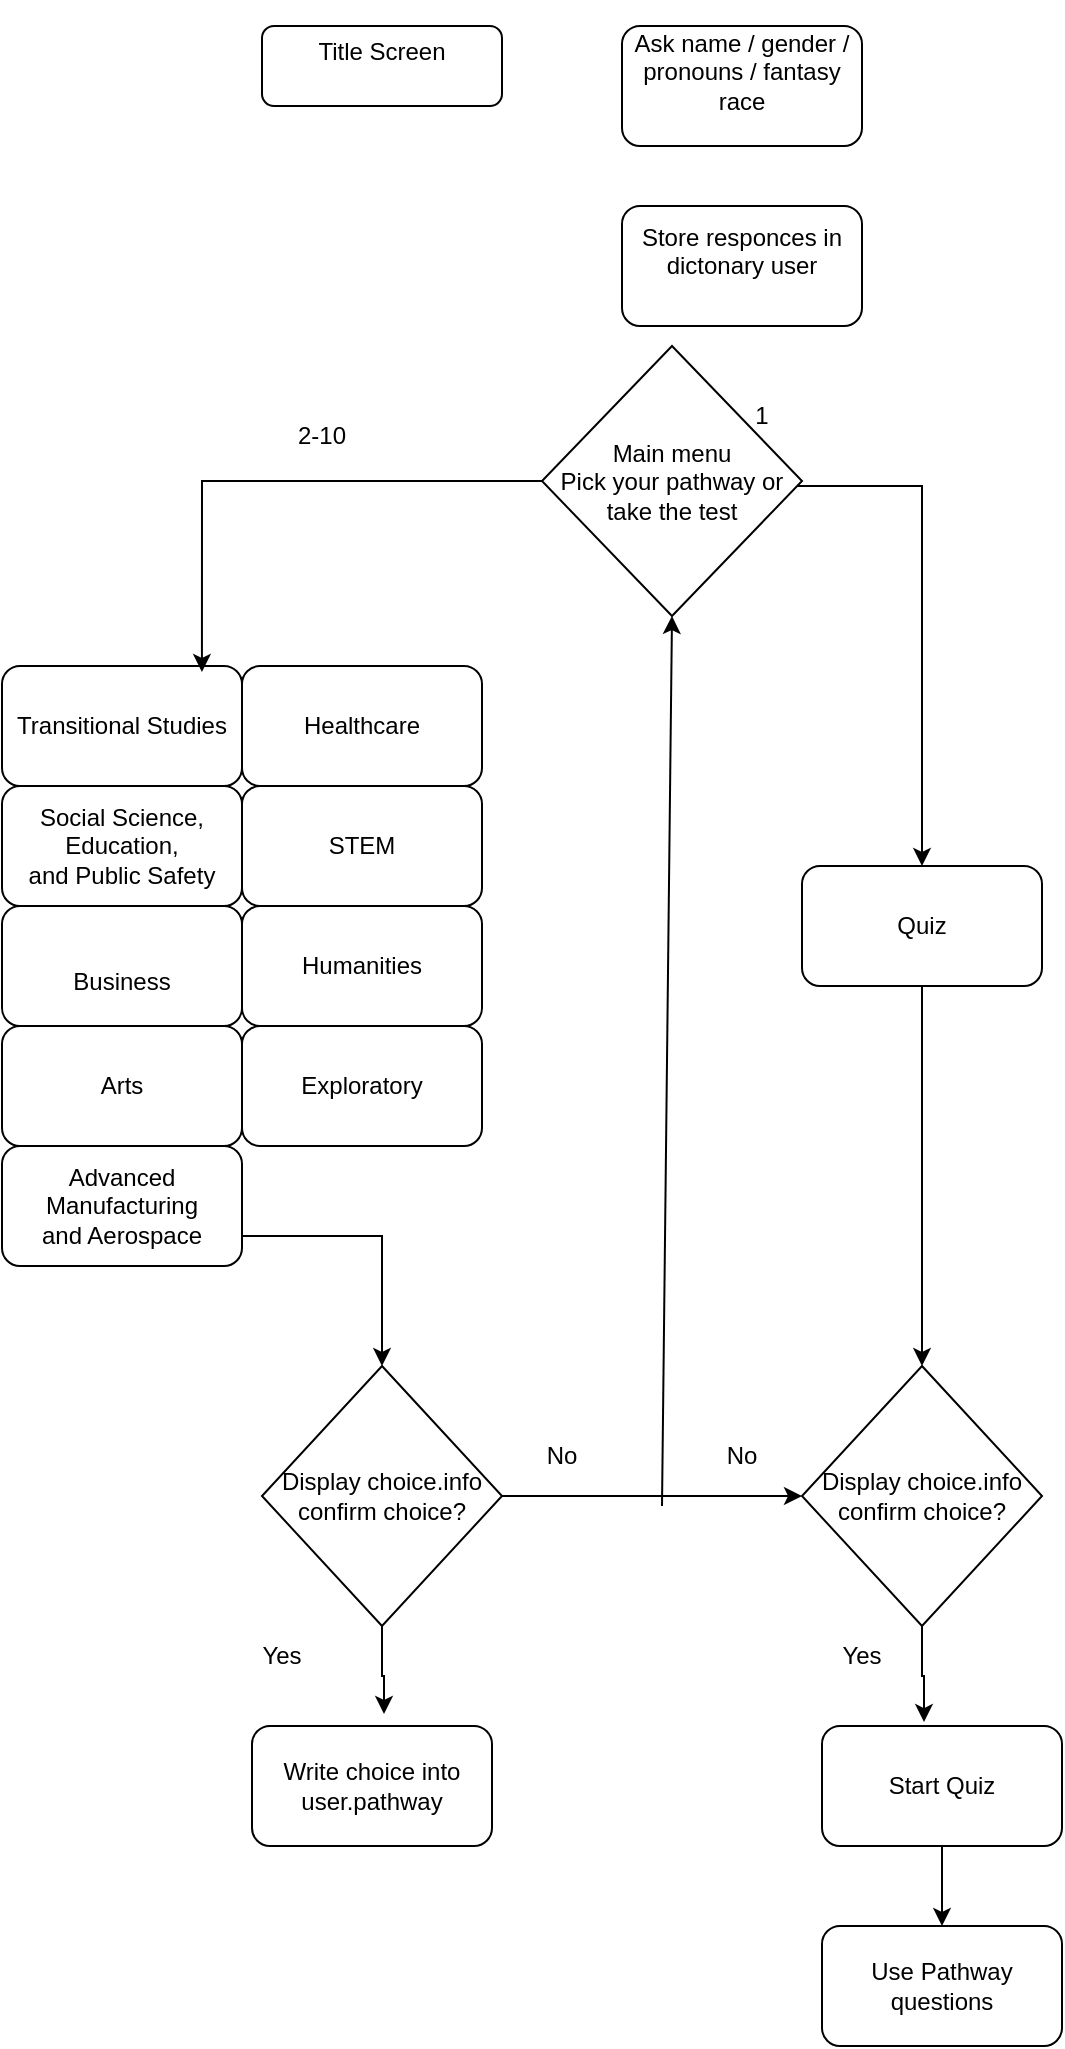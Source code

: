 <mxfile version="24.2.9" type="github">
  <diagram id="C5RBs43oDa-KdzZeNtuy" name="Page-1">
    <mxGraphModel dx="1434" dy="1951" grid="1" gridSize="10" guides="1" tooltips="1" connect="1" arrows="1" fold="1" page="1" pageScale="1" pageWidth="827" pageHeight="1169" math="0" shadow="0">
      <root>
        <mxCell id="WIyWlLk6GJQsqaUBKTNV-0" />
        <mxCell id="WIyWlLk6GJQsqaUBKTNV-1" parent="WIyWlLk6GJQsqaUBKTNV-0" />
        <mxCell id="WIyWlLk6GJQsqaUBKTNV-3" value="&lt;div&gt;Title Screen&lt;/div&gt;&lt;div&gt;&lt;br&gt;&lt;/div&gt;" style="rounded=1;whiteSpace=wrap;html=1;fontSize=12;glass=0;strokeWidth=1;shadow=0;" parent="WIyWlLk6GJQsqaUBKTNV-1" vertex="1">
          <mxGeometry x="160" width="120" height="40" as="geometry" />
        </mxCell>
        <mxCell id="GjRZ8Q3v5kK_kFO-42Nc-0" value="&lt;div&gt;Store responces in dictonary user&lt;/div&gt;&lt;div&gt;&lt;br&gt;&lt;/div&gt;" style="rounded=1;whiteSpace=wrap;html=1;" vertex="1" parent="WIyWlLk6GJQsqaUBKTNV-1">
          <mxGeometry x="340" y="90" width="120" height="60" as="geometry" />
        </mxCell>
        <mxCell id="GjRZ8Q3v5kK_kFO-42Nc-3" value="Transitional Studies" style="rounded=1;whiteSpace=wrap;html=1;" vertex="1" parent="WIyWlLk6GJQsqaUBKTNV-1">
          <mxGeometry x="30" y="320" width="120" height="60" as="geometry" />
        </mxCell>
        <mxCell id="GjRZ8Q3v5kK_kFO-42Nc-4" value="Social Science,&lt;br&gt;Education,&lt;br&gt;and Public Safety" style="rounded=1;whiteSpace=wrap;html=1;" vertex="1" parent="WIyWlLk6GJQsqaUBKTNV-1">
          <mxGeometry x="30" y="380" width="120" height="60" as="geometry" />
        </mxCell>
        <mxCell id="GjRZ8Q3v5kK_kFO-42Nc-5" value="STEM" style="rounded=1;whiteSpace=wrap;html=1;" vertex="1" parent="WIyWlLk6GJQsqaUBKTNV-1">
          <mxGeometry x="150" y="380" width="120" height="60" as="geometry" />
        </mxCell>
        <mxCell id="GjRZ8Q3v5kK_kFO-42Nc-6" value="Humanities" style="rounded=1;whiteSpace=wrap;html=1;" vertex="1" parent="WIyWlLk6GJQsqaUBKTNV-1">
          <mxGeometry x="150" y="440" width="120" height="60" as="geometry" />
        </mxCell>
        <mxCell id="GjRZ8Q3v5kK_kFO-42Nc-7" value="Healthcare" style="rounded=1;whiteSpace=wrap;html=1;" vertex="1" parent="WIyWlLk6GJQsqaUBKTNV-1">
          <mxGeometry x="150" y="320" width="120" height="60" as="geometry" />
        </mxCell>
        <mxCell id="GjRZ8Q3v5kK_kFO-42Nc-8" value="&amp;nbsp;&amp;nbsp;&amp;nbsp;&amp;nbsp; &lt;br&gt;Business" style="rounded=1;whiteSpace=wrap;html=1;" vertex="1" parent="WIyWlLk6GJQsqaUBKTNV-1">
          <mxGeometry x="30" y="440" width="120" height="60" as="geometry" />
        </mxCell>
        <mxCell id="GjRZ8Q3v5kK_kFO-42Nc-9" value="Arts" style="rounded=1;whiteSpace=wrap;html=1;" vertex="1" parent="WIyWlLk6GJQsqaUBKTNV-1">
          <mxGeometry x="30" y="500" width="120" height="60" as="geometry" />
        </mxCell>
        <mxCell id="GjRZ8Q3v5kK_kFO-42Nc-55" style="edgeStyle=orthogonalEdgeStyle;rounded=0;orthogonalLoop=1;jettySize=auto;html=1;exitX=1;exitY=0.75;exitDx=0;exitDy=0;entryX=0.5;entryY=0;entryDx=0;entryDy=0;" edge="1" parent="WIyWlLk6GJQsqaUBKTNV-1" source="GjRZ8Q3v5kK_kFO-42Nc-10" target="GjRZ8Q3v5kK_kFO-42Nc-49">
          <mxGeometry relative="1" as="geometry" />
        </mxCell>
        <mxCell id="GjRZ8Q3v5kK_kFO-42Nc-10" value="Advanced&#xa;Manufacturing&#xa;and Aerospace" style="rounded=1;whiteSpace=wrap;html=1;" vertex="1" parent="WIyWlLk6GJQsqaUBKTNV-1">
          <mxGeometry x="30" y="560" width="120" height="60" as="geometry" />
        </mxCell>
        <mxCell id="GjRZ8Q3v5kK_kFO-42Nc-11" value="Exploratory" style="rounded=1;whiteSpace=wrap;html=1;" vertex="1" parent="WIyWlLk6GJQsqaUBKTNV-1">
          <mxGeometry x="150" y="500" width="120" height="60" as="geometry" />
        </mxCell>
        <mxCell id="GjRZ8Q3v5kK_kFO-42Nc-12" value="Quiz" style="rounded=1;whiteSpace=wrap;html=1;" vertex="1" parent="WIyWlLk6GJQsqaUBKTNV-1">
          <mxGeometry x="430" y="420" width="120" height="60" as="geometry" />
        </mxCell>
        <mxCell id="GjRZ8Q3v5kK_kFO-42Nc-15" value="&lt;div&gt;No&lt;/div&gt;" style="text;strokeColor=none;align=center;fillColor=none;html=1;verticalAlign=middle;whiteSpace=wrap;rounded=0;" vertex="1" parent="WIyWlLk6GJQsqaUBKTNV-1">
          <mxGeometry x="290" y="700" width="40" height="30" as="geometry" />
        </mxCell>
        <mxCell id="GjRZ8Q3v5kK_kFO-42Nc-16" value="&lt;div&gt;Write choice into user.pathway&lt;/div&gt;" style="rounded=1;whiteSpace=wrap;html=1;" vertex="1" parent="WIyWlLk6GJQsqaUBKTNV-1">
          <mxGeometry x="155" y="850" width="120" height="60" as="geometry" />
        </mxCell>
        <mxCell id="GjRZ8Q3v5kK_kFO-42Nc-21" value="&lt;div&gt;Yes&lt;/div&gt;" style="text;strokeColor=none;align=center;fillColor=none;html=1;verticalAlign=middle;whiteSpace=wrap;rounded=0;" vertex="1" parent="WIyWlLk6GJQsqaUBKTNV-1">
          <mxGeometry x="430" y="800" width="60" height="30" as="geometry" />
        </mxCell>
        <mxCell id="GjRZ8Q3v5kK_kFO-42Nc-28" value="&lt;div&gt;2-10&lt;/div&gt;" style="text;strokeColor=none;align=center;fillColor=none;html=1;verticalAlign=middle;whiteSpace=wrap;rounded=0;" vertex="1" parent="WIyWlLk6GJQsqaUBKTNV-1">
          <mxGeometry x="160" y="190" width="60" height="30" as="geometry" />
        </mxCell>
        <mxCell id="GjRZ8Q3v5kK_kFO-42Nc-29" value="1" style="text;strokeColor=none;align=center;fillColor=none;html=1;verticalAlign=middle;whiteSpace=wrap;rounded=0;" vertex="1" parent="WIyWlLk6GJQsqaUBKTNV-1">
          <mxGeometry x="380" y="180" width="60" height="30" as="geometry" />
        </mxCell>
        <mxCell id="GjRZ8Q3v5kK_kFO-42Nc-32" style="edgeStyle=orthogonalEdgeStyle;rounded=0;orthogonalLoop=1;jettySize=auto;html=1;entryX=0.5;entryY=0;entryDx=0;entryDy=0;" edge="1" parent="WIyWlLk6GJQsqaUBKTNV-1" source="GjRZ8Q3v5kK_kFO-42Nc-12" target="GjRZ8Q3v5kK_kFO-42Nc-51">
          <mxGeometry relative="1" as="geometry">
            <mxPoint x="490.04" y="643" as="targetPoint" />
          </mxGeometry>
        </mxCell>
        <mxCell id="GjRZ8Q3v5kK_kFO-42Nc-34" value="&lt;div&gt;No&lt;/div&gt;" style="text;strokeColor=none;align=center;fillColor=none;html=1;verticalAlign=middle;whiteSpace=wrap;rounded=0;" vertex="1" parent="WIyWlLk6GJQsqaUBKTNV-1">
          <mxGeometry x="380" y="700" width="40" height="30" as="geometry" />
        </mxCell>
        <mxCell id="GjRZ8Q3v5kK_kFO-42Nc-38" value="&lt;div&gt;Yes&lt;/div&gt;" style="text;strokeColor=none;align=center;fillColor=none;html=1;verticalAlign=middle;whiteSpace=wrap;rounded=0;" vertex="1" parent="WIyWlLk6GJQsqaUBKTNV-1">
          <mxGeometry x="140" y="800" width="60" height="30" as="geometry" />
        </mxCell>
        <mxCell id="GjRZ8Q3v5kK_kFO-42Nc-59" style="edgeStyle=orthogonalEdgeStyle;rounded=0;orthogonalLoop=1;jettySize=auto;html=1;exitX=0.5;exitY=1;exitDx=0;exitDy=0;entryX=0.5;entryY=0;entryDx=0;entryDy=0;" edge="1" parent="WIyWlLk6GJQsqaUBKTNV-1" source="GjRZ8Q3v5kK_kFO-42Nc-39" target="GjRZ8Q3v5kK_kFO-42Nc-58">
          <mxGeometry relative="1" as="geometry" />
        </mxCell>
        <mxCell id="GjRZ8Q3v5kK_kFO-42Nc-39" value="&lt;div&gt;Start Quiz&lt;/div&gt;" style="rounded=1;whiteSpace=wrap;html=1;" vertex="1" parent="WIyWlLk6GJQsqaUBKTNV-1">
          <mxGeometry x="440" y="850" width="120" height="60" as="geometry" />
        </mxCell>
        <mxCell id="GjRZ8Q3v5kK_kFO-42Nc-45" style="edgeStyle=orthogonalEdgeStyle;rounded=0;orthogonalLoop=1;jettySize=auto;html=1;entryX=0.5;entryY=0;entryDx=0;entryDy=0;" edge="1" parent="WIyWlLk6GJQsqaUBKTNV-1" source="GjRZ8Q3v5kK_kFO-42Nc-40" target="GjRZ8Q3v5kK_kFO-42Nc-12">
          <mxGeometry relative="1" as="geometry">
            <mxPoint x="490" y="227.5" as="targetPoint" />
            <Array as="points">
              <mxPoint x="490" y="230" />
            </Array>
          </mxGeometry>
        </mxCell>
        <mxCell id="GjRZ8Q3v5kK_kFO-42Nc-46" style="edgeStyle=orthogonalEdgeStyle;rounded=0;orthogonalLoop=1;jettySize=auto;html=1;exitX=0;exitY=0.5;exitDx=0;exitDy=0;entryX=0.833;entryY=0.05;entryDx=0;entryDy=0;entryPerimeter=0;" edge="1" parent="WIyWlLk6GJQsqaUBKTNV-1" source="GjRZ8Q3v5kK_kFO-42Nc-40" target="GjRZ8Q3v5kK_kFO-42Nc-3">
          <mxGeometry relative="1" as="geometry">
            <mxPoint x="130" y="228" as="targetPoint" />
          </mxGeometry>
        </mxCell>
        <mxCell id="GjRZ8Q3v5kK_kFO-42Nc-40" value="&lt;div&gt;Main menu &lt;/div&gt;&lt;div&gt;Pick your pathway or take the test&lt;/div&gt;" style="rhombus;whiteSpace=wrap;html=1;" vertex="1" parent="WIyWlLk6GJQsqaUBKTNV-1">
          <mxGeometry x="300" y="160" width="130" height="135" as="geometry" />
        </mxCell>
        <mxCell id="GjRZ8Q3v5kK_kFO-42Nc-43" value="&#xa;Ask name / gender / pronouns / fantasy race&#xa;&#xa;" style="rounded=1;whiteSpace=wrap;html=1;" vertex="1" parent="WIyWlLk6GJQsqaUBKTNV-1">
          <mxGeometry x="340" width="120" height="60" as="geometry" />
        </mxCell>
        <mxCell id="GjRZ8Q3v5kK_kFO-42Nc-52" style="edgeStyle=orthogonalEdgeStyle;rounded=0;orthogonalLoop=1;jettySize=auto;html=1;entryX=0;entryY=0.5;entryDx=0;entryDy=0;" edge="1" parent="WIyWlLk6GJQsqaUBKTNV-1" source="GjRZ8Q3v5kK_kFO-42Nc-49" target="GjRZ8Q3v5kK_kFO-42Nc-51">
          <mxGeometry relative="1" as="geometry" />
        </mxCell>
        <mxCell id="GjRZ8Q3v5kK_kFO-42Nc-49" value="&lt;div&gt;Display choice.info&lt;/div&gt;&lt;div&gt;confirm choice?&lt;br&gt;&lt;/div&gt;" style="rhombus;whiteSpace=wrap;html=1;" vertex="1" parent="WIyWlLk6GJQsqaUBKTNV-1">
          <mxGeometry x="160" y="670" width="120" height="130" as="geometry" />
        </mxCell>
        <mxCell id="GjRZ8Q3v5kK_kFO-42Nc-51" value="&lt;div&gt;Display choice.info&lt;/div&gt;&lt;div&gt;confirm choice?&lt;br&gt;&lt;/div&gt;" style="rhombus;whiteSpace=wrap;html=1;" vertex="1" parent="WIyWlLk6GJQsqaUBKTNV-1">
          <mxGeometry x="430" y="670" width="120" height="130" as="geometry" />
        </mxCell>
        <mxCell id="GjRZ8Q3v5kK_kFO-42Nc-54" value="" style="endArrow=classic;html=1;rounded=0;entryX=0.5;entryY=1;entryDx=0;entryDy=0;" edge="1" parent="WIyWlLk6GJQsqaUBKTNV-1" target="GjRZ8Q3v5kK_kFO-42Nc-40">
          <mxGeometry width="50" height="50" relative="1" as="geometry">
            <mxPoint x="360" y="740" as="sourcePoint" />
            <mxPoint x="370" y="350" as="targetPoint" />
          </mxGeometry>
        </mxCell>
        <mxCell id="GjRZ8Q3v5kK_kFO-42Nc-56" style="edgeStyle=orthogonalEdgeStyle;rounded=0;orthogonalLoop=1;jettySize=auto;html=1;entryX=0.55;entryY=-0.1;entryDx=0;entryDy=0;entryPerimeter=0;" edge="1" parent="WIyWlLk6GJQsqaUBKTNV-1" source="GjRZ8Q3v5kK_kFO-42Nc-49" target="GjRZ8Q3v5kK_kFO-42Nc-16">
          <mxGeometry relative="1" as="geometry" />
        </mxCell>
        <mxCell id="GjRZ8Q3v5kK_kFO-42Nc-57" style="edgeStyle=orthogonalEdgeStyle;rounded=0;orthogonalLoop=1;jettySize=auto;html=1;entryX=0.425;entryY=-0.033;entryDx=0;entryDy=0;entryPerimeter=0;" edge="1" parent="WIyWlLk6GJQsqaUBKTNV-1" source="GjRZ8Q3v5kK_kFO-42Nc-51" target="GjRZ8Q3v5kK_kFO-42Nc-39">
          <mxGeometry relative="1" as="geometry" />
        </mxCell>
        <mxCell id="GjRZ8Q3v5kK_kFO-42Nc-58" value="&lt;div&gt;Use Pathway questions&lt;/div&gt;" style="rounded=1;whiteSpace=wrap;html=1;" vertex="1" parent="WIyWlLk6GJQsqaUBKTNV-1">
          <mxGeometry x="440" y="950" width="120" height="60" as="geometry" />
        </mxCell>
      </root>
    </mxGraphModel>
  </diagram>
</mxfile>
